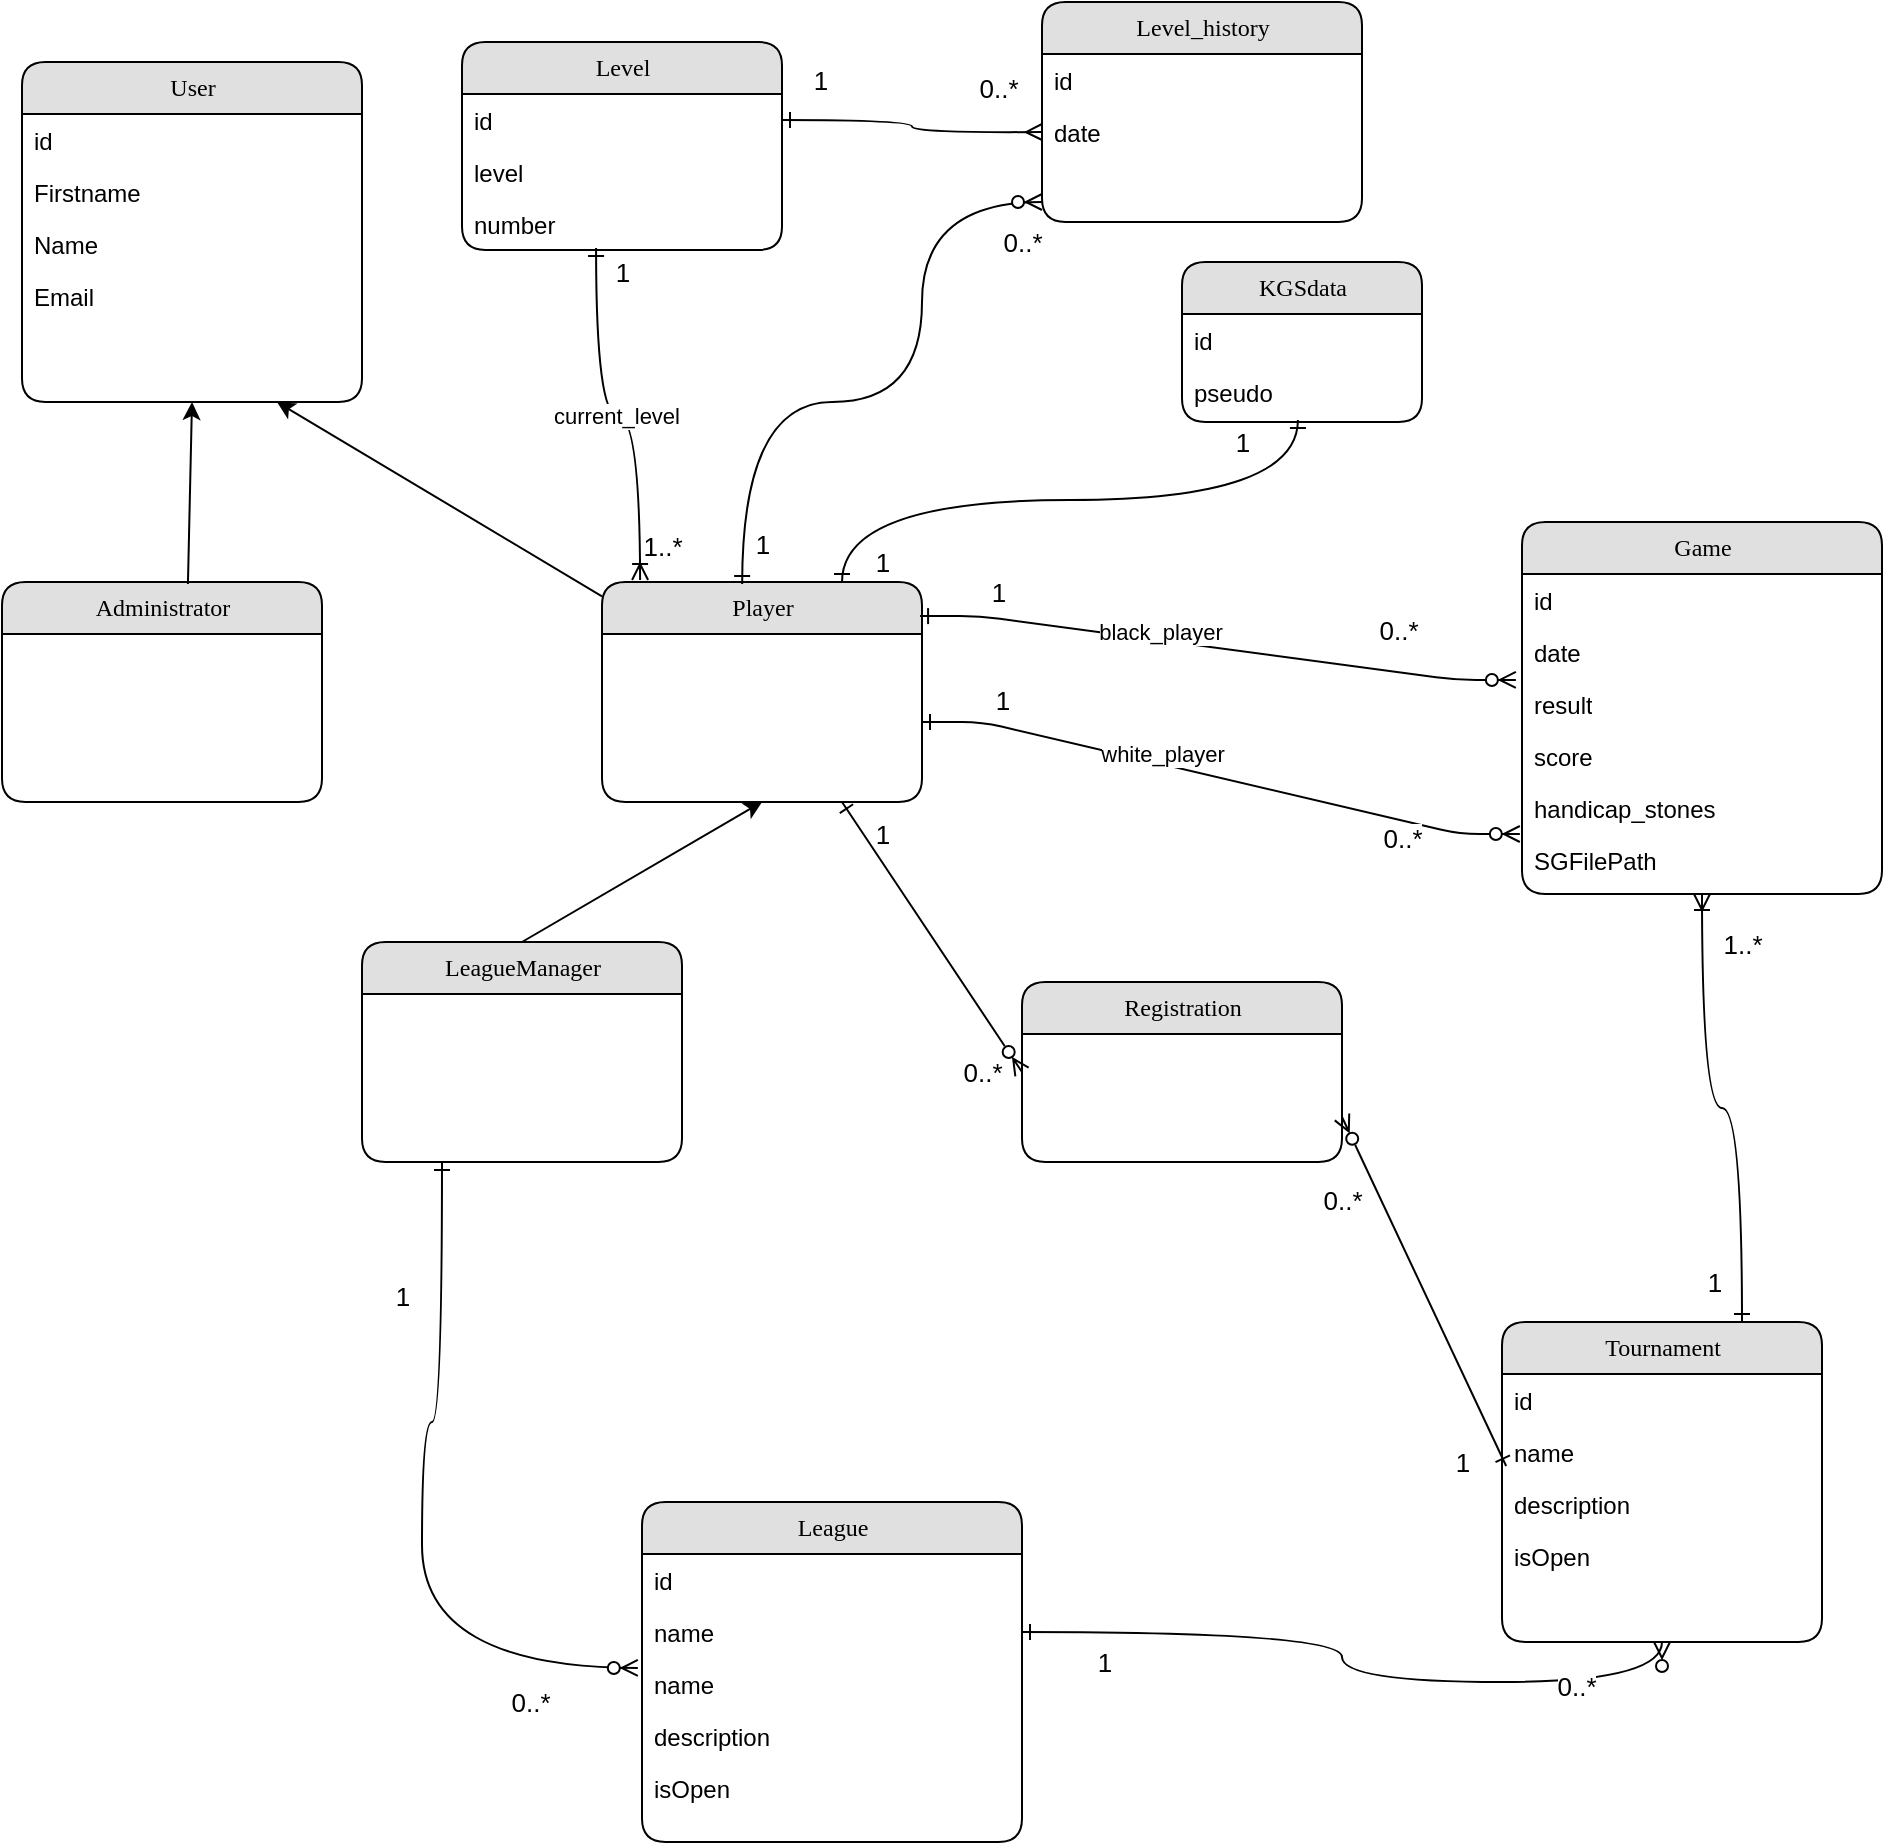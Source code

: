 <mxfile version="16.4.11" type="device"><diagram name="Page-1" id="5d7acffa-a066-3a61-03fe-96351882024d"><mxGraphModel dx="2522" dy="754" grid="1" gridSize="10" guides="1" tooltips="1" connect="1" arrows="1" fold="1" page="1" pageScale="1" pageWidth="1100" pageHeight="850" background="#ffffff" math="0" shadow="0"><root><mxCell id="0"/><mxCell id="1" parent="0"/><mxCell id="fa6LosakU7LjoI8dEzIT-1" value="User" style="swimlane;html=1;fontStyle=0;childLayout=stackLayout;horizontal=1;startSize=26;fillColor=#e0e0e0;horizontalStack=0;resizeParent=1;resizeLast=0;collapsible=1;marginBottom=0;swimlaneFillColor=#ffffff;align=center;rounded=1;shadow=0;comic=0;labelBackgroundColor=none;strokeWidth=1;fontFamily=Verdana;fontSize=12" vertex="1" parent="1"><mxGeometry x="-70" y="220" width="170" height="170" as="geometry"/></mxCell><mxCell id="fa6LosakU7LjoI8dEzIT-2" value="id" style="text;html=1;strokeColor=none;fillColor=none;spacingLeft=4;spacingRight=4;whiteSpace=wrap;overflow=hidden;rotatable=0;points=[[0,0.5],[1,0.5]];portConstraint=eastwest;" vertex="1" parent="fa6LosakU7LjoI8dEzIT-1"><mxGeometry y="26" width="170" height="26" as="geometry"/></mxCell><mxCell id="fa6LosakU7LjoI8dEzIT-3" value="Firstname" style="text;html=1;strokeColor=none;fillColor=none;spacingLeft=4;spacingRight=4;whiteSpace=wrap;overflow=hidden;rotatable=0;points=[[0,0.5],[1,0.5]];portConstraint=eastwest;" vertex="1" parent="fa6LosakU7LjoI8dEzIT-1"><mxGeometry y="52" width="170" height="26" as="geometry"/></mxCell><mxCell id="fa6LosakU7LjoI8dEzIT-4" value="Name" style="text;html=1;strokeColor=none;fillColor=none;spacingLeft=4;spacingRight=4;whiteSpace=wrap;overflow=hidden;rotatable=0;points=[[0,0.5],[1,0.5]];portConstraint=eastwest;" vertex="1" parent="fa6LosakU7LjoI8dEzIT-1"><mxGeometry y="78" width="170" height="26" as="geometry"/></mxCell><mxCell id="fa6LosakU7LjoI8dEzIT-57" value="Email" style="text;html=1;strokeColor=none;fillColor=none;spacingLeft=4;spacingRight=4;whiteSpace=wrap;overflow=hidden;rotatable=0;points=[[0,0.5],[1,0.5]];portConstraint=eastwest;" vertex="1" parent="fa6LosakU7LjoI8dEzIT-1"><mxGeometry y="104" width="170" height="26" as="geometry"/></mxCell><mxCell id="fa6LosakU7LjoI8dEzIT-5" value="KGSdata" style="swimlane;html=1;fontStyle=0;childLayout=stackLayout;horizontal=1;startSize=26;fillColor=#e0e0e0;horizontalStack=0;resizeParent=1;resizeLast=0;collapsible=1;marginBottom=0;swimlaneFillColor=#ffffff;align=center;rounded=1;shadow=0;comic=0;labelBackgroundColor=none;strokeWidth=1;fontFamily=Verdana;fontSize=12" vertex="1" parent="1"><mxGeometry x="510" y="320" width="120" height="80" as="geometry"/></mxCell><mxCell id="fa6LosakU7LjoI8dEzIT-6" value="id" style="text;html=1;strokeColor=none;fillColor=none;spacingLeft=4;spacingRight=4;whiteSpace=wrap;overflow=hidden;rotatable=0;points=[[0,0.5],[1,0.5]];portConstraint=eastwest;" vertex="1" parent="fa6LosakU7LjoI8dEzIT-5"><mxGeometry y="26" width="120" height="26" as="geometry"/></mxCell><mxCell id="fa6LosakU7LjoI8dEzIT-7" value="pseudo" style="text;html=1;strokeColor=none;fillColor=none;spacingLeft=4;spacingRight=4;whiteSpace=wrap;overflow=hidden;rotatable=0;points=[[0,0.5],[1,0.5]];portConstraint=eastwest;" vertex="1" parent="fa6LosakU7LjoI8dEzIT-5"><mxGeometry y="52" width="120" height="26" as="geometry"/></mxCell><mxCell id="fa6LosakU7LjoI8dEzIT-24" value="Level_history" style="swimlane;html=1;fontStyle=0;childLayout=stackLayout;horizontal=1;startSize=26;fillColor=#e0e0e0;horizontalStack=0;resizeParent=1;resizeLast=0;collapsible=1;marginBottom=0;swimlaneFillColor=#ffffff;align=center;rounded=1;shadow=0;comic=0;labelBackgroundColor=none;strokeWidth=1;fontFamily=Verdana;fontSize=12" vertex="1" parent="1"><mxGeometry x="440" y="190" width="160" height="110" as="geometry"/></mxCell><mxCell id="fa6LosakU7LjoI8dEzIT-25" value="id" style="text;html=1;strokeColor=none;fillColor=none;spacingLeft=4;spacingRight=4;whiteSpace=wrap;overflow=hidden;rotatable=0;points=[[0,0.5],[1,0.5]];portConstraint=eastwest;" vertex="1" parent="fa6LosakU7LjoI8dEzIT-24"><mxGeometry y="26" width="160" height="26" as="geometry"/></mxCell><mxCell id="fa6LosakU7LjoI8dEzIT-27" value="date" style="text;html=1;strokeColor=none;fillColor=none;spacingLeft=4;spacingRight=4;whiteSpace=wrap;overflow=hidden;rotatable=0;points=[[0,0.5],[1,0.5]];portConstraint=eastwest;" vertex="1" parent="fa6LosakU7LjoI8dEzIT-24"><mxGeometry y="52" width="160" height="26" as="geometry"/></mxCell><mxCell id="fa6LosakU7LjoI8dEzIT-28" value="LeagueManager" style="swimlane;html=1;fontStyle=0;childLayout=stackLayout;horizontal=1;startSize=26;fillColor=#e0e0e0;horizontalStack=0;resizeParent=1;resizeLast=0;collapsible=1;marginBottom=0;swimlaneFillColor=#ffffff;align=center;rounded=1;shadow=0;comic=0;labelBackgroundColor=none;strokeWidth=1;fontFamily=Verdana;fontSize=12" vertex="1" parent="1"><mxGeometry x="100" y="660" width="160" height="110" as="geometry"/></mxCell><mxCell id="fa6LosakU7LjoI8dEzIT-32" value="Player" style="swimlane;html=1;fontStyle=0;childLayout=stackLayout;horizontal=1;startSize=26;fillColor=#e0e0e0;horizontalStack=0;resizeParent=1;resizeLast=0;collapsible=1;marginBottom=0;swimlaneFillColor=#ffffff;align=center;rounded=1;shadow=0;comic=0;labelBackgroundColor=none;strokeWidth=1;fontFamily=Verdana;fontSize=12" vertex="1" parent="1"><mxGeometry x="220" y="480" width="160" height="110" as="geometry"/></mxCell><mxCell id="fa6LosakU7LjoI8dEzIT-36" value="Administrator" style="swimlane;html=1;fontStyle=0;childLayout=stackLayout;horizontal=1;startSize=26;fillColor=#e0e0e0;horizontalStack=0;resizeParent=1;resizeLast=0;collapsible=1;marginBottom=0;swimlaneFillColor=#ffffff;align=center;rounded=1;shadow=0;comic=0;labelBackgroundColor=none;strokeWidth=1;fontFamily=Verdana;fontSize=12" vertex="1" parent="1"><mxGeometry x="-80" y="480" width="160" height="110" as="geometry"/></mxCell><mxCell id="fa6LosakU7LjoI8dEzIT-40" value="" style="endArrow=classic;html=1;rounded=0;targetPerimeterSpacing=0;curved=1;exitX=0.581;exitY=0.009;exitDx=0;exitDy=0;exitPerimeter=0;entryX=0.5;entryY=1;entryDx=0;entryDy=0;" edge="1" parent="1" source="fa6LosakU7LjoI8dEzIT-36" target="fa6LosakU7LjoI8dEzIT-1"><mxGeometry width="50" height="50" relative="1" as="geometry"><mxPoint x="520" y="520" as="sourcePoint"/><mxPoint x="60" y="400" as="targetPoint"/></mxGeometry></mxCell><mxCell id="fa6LosakU7LjoI8dEzIT-41" value="" style="endArrow=classic;html=1;rounded=0;targetPerimeterSpacing=0;curved=1;entryX=0.75;entryY=1;entryDx=0;entryDy=0;" edge="1" parent="1" source="fa6LosakU7LjoI8dEzIT-32" target="fa6LosakU7LjoI8dEzIT-1"><mxGeometry width="50" height="50" relative="1" as="geometry"><mxPoint x="520" y="520" as="sourcePoint"/><mxPoint x="220" y="440" as="targetPoint"/></mxGeometry></mxCell><mxCell id="fa6LosakU7LjoI8dEzIT-42" value="" style="endArrow=classic;html=1;rounded=0;targetPerimeterSpacing=0;curved=1;exitX=0.5;exitY=0;exitDx=0;exitDy=0;" edge="1" parent="1" source="fa6LosakU7LjoI8dEzIT-28"><mxGeometry width="50" height="50" relative="1" as="geometry"><mxPoint x="520" y="520" as="sourcePoint"/><mxPoint x="300" y="590" as="targetPoint"/></mxGeometry></mxCell><mxCell id="fa6LosakU7LjoI8dEzIT-43" value="Game" style="swimlane;html=1;fontStyle=0;childLayout=stackLayout;horizontal=1;startSize=26;fillColor=#e0e0e0;horizontalStack=0;resizeParent=1;resizeLast=0;collapsible=1;marginBottom=0;swimlaneFillColor=#ffffff;align=center;rounded=1;shadow=0;comic=0;labelBackgroundColor=none;strokeWidth=1;fontFamily=Verdana;fontSize=12" vertex="1" parent="1"><mxGeometry x="680" y="450" width="180" height="186" as="geometry"/></mxCell><mxCell id="fa6LosakU7LjoI8dEzIT-44" value="id" style="text;html=1;strokeColor=none;fillColor=none;spacingLeft=4;spacingRight=4;whiteSpace=wrap;overflow=hidden;rotatable=0;points=[[0,0.5],[1,0.5]];portConstraint=eastwest;" vertex="1" parent="fa6LosakU7LjoI8dEzIT-43"><mxGeometry y="26" width="180" height="26" as="geometry"/></mxCell><mxCell id="fa6LosakU7LjoI8dEzIT-45" value="date" style="text;html=1;strokeColor=none;fillColor=none;spacingLeft=4;spacingRight=4;whiteSpace=wrap;overflow=hidden;rotatable=0;points=[[0,0.5],[1,0.5]];portConstraint=eastwest;" vertex="1" parent="fa6LosakU7LjoI8dEzIT-43"><mxGeometry y="52" width="180" height="26" as="geometry"/></mxCell><mxCell id="fa6LosakU7LjoI8dEzIT-46" value="result" style="text;html=1;strokeColor=none;fillColor=none;spacingLeft=4;spacingRight=4;whiteSpace=wrap;overflow=hidden;rotatable=0;points=[[0,0.5],[1,0.5]];portConstraint=eastwest;" vertex="1" parent="fa6LosakU7LjoI8dEzIT-43"><mxGeometry y="78" width="180" height="26" as="geometry"/></mxCell><mxCell id="fa6LosakU7LjoI8dEzIT-65" value="score" style="text;html=1;strokeColor=none;fillColor=none;spacingLeft=4;spacingRight=4;whiteSpace=wrap;overflow=hidden;rotatable=0;points=[[0,0.5],[1,0.5]];portConstraint=eastwest;" vertex="1" parent="fa6LosakU7LjoI8dEzIT-43"><mxGeometry y="104" width="180" height="26" as="geometry"/></mxCell><mxCell id="fa6LosakU7LjoI8dEzIT-101" value="handicap_stones" style="text;html=1;strokeColor=none;fillColor=none;spacingLeft=4;spacingRight=4;whiteSpace=wrap;overflow=hidden;rotatable=0;points=[[0,0.5],[1,0.5]];portConstraint=eastwest;" vertex="1" parent="fa6LosakU7LjoI8dEzIT-43"><mxGeometry y="130" width="180" height="26" as="geometry"/></mxCell><mxCell id="fa6LosakU7LjoI8dEzIT-77" value="SGFilePath" style="text;html=1;strokeColor=none;fillColor=none;spacingLeft=4;spacingRight=4;whiteSpace=wrap;overflow=hidden;rotatable=0;points=[[0,0.5],[1,0.5]];portConstraint=eastwest;" vertex="1" parent="fa6LosakU7LjoI8dEzIT-43"><mxGeometry y="156" width="180" height="26" as="geometry"/></mxCell><mxCell id="fa6LosakU7LjoI8dEzIT-47" value="Tournament" style="swimlane;html=1;fontStyle=0;childLayout=stackLayout;horizontal=1;startSize=26;fillColor=#e0e0e0;horizontalStack=0;resizeParent=1;resizeLast=0;collapsible=1;marginBottom=0;swimlaneFillColor=#ffffff;align=center;rounded=1;shadow=0;comic=0;labelBackgroundColor=none;strokeWidth=1;fontFamily=Verdana;fontSize=12" vertex="1" parent="1"><mxGeometry x="670" y="850" width="160" height="160" as="geometry"/></mxCell><mxCell id="fa6LosakU7LjoI8dEzIT-48" value="id" style="text;html=1;strokeColor=none;fillColor=none;spacingLeft=4;spacingRight=4;whiteSpace=wrap;overflow=hidden;rotatable=0;points=[[0,0.5],[1,0.5]];portConstraint=eastwest;" vertex="1" parent="fa6LosakU7LjoI8dEzIT-47"><mxGeometry y="26" width="160" height="26" as="geometry"/></mxCell><mxCell id="fa6LosakU7LjoI8dEzIT-49" value="name" style="text;html=1;strokeColor=none;fillColor=none;spacingLeft=4;spacingRight=4;whiteSpace=wrap;overflow=hidden;rotatable=0;points=[[0,0.5],[1,0.5]];portConstraint=eastwest;" vertex="1" parent="fa6LosakU7LjoI8dEzIT-47"><mxGeometry y="52" width="160" height="26" as="geometry"/></mxCell><mxCell id="fa6LosakU7LjoI8dEzIT-50" value="description" style="text;html=1;strokeColor=none;fillColor=none;spacingLeft=4;spacingRight=4;whiteSpace=wrap;overflow=hidden;rotatable=0;points=[[0,0.5],[1,0.5]];portConstraint=eastwest;" vertex="1" parent="fa6LosakU7LjoI8dEzIT-47"><mxGeometry y="78" width="160" height="26" as="geometry"/></mxCell><mxCell id="fa6LosakU7LjoI8dEzIT-112" value="isOpen" style="text;html=1;strokeColor=none;fillColor=none;spacingLeft=4;spacingRight=4;whiteSpace=wrap;overflow=hidden;rotatable=0;points=[[0,0.5],[1,0.5]];portConstraint=eastwest;" vertex="1" parent="fa6LosakU7LjoI8dEzIT-47"><mxGeometry y="104" width="160" height="26" as="geometry"/></mxCell><mxCell id="fa6LosakU7LjoI8dEzIT-51" value="" style="edgeStyle=entityRelationEdgeStyle;fontSize=12;html=1;endArrow=ERzeroToMany;endFill=1;exitX=0.994;exitY=0.155;exitDx=0;exitDy=0;entryX=-0.017;entryY=1.038;entryDx=0;entryDy=0;startArrow=ERone;startFill=0;exitPerimeter=0;entryPerimeter=0;" edge="1" parent="1" source="fa6LosakU7LjoI8dEzIT-32" target="fa6LosakU7LjoI8dEzIT-45"><mxGeometry width="100" height="100" relative="1" as="geometry"><mxPoint x="380" y="519" as="sourcePoint"/><mxPoint x="1289.96" y="710.0" as="targetPoint"/></mxGeometry></mxCell><mxCell id="fa6LosakU7LjoI8dEzIT-52" value="1" style="edgeLabel;html=1;align=center;verticalAlign=middle;resizable=0;points=[];fontSize=13;" vertex="1" connectable="0" parent="fa6LosakU7LjoI8dEzIT-51"><mxGeometry x="-0.748" relative="1" as="geometry"><mxPoint x="1" y="-13" as="offset"/></mxGeometry></mxCell><mxCell id="fa6LosakU7LjoI8dEzIT-53" value="0..*" style="edgeLabel;html=1;align=center;verticalAlign=middle;resizable=0;points=[];fontSize=13;" vertex="1" connectable="0" parent="fa6LosakU7LjoI8dEzIT-51"><mxGeometry x="0.527" y="-1" relative="1" as="geometry"><mxPoint x="12" y="-21" as="offset"/></mxGeometry></mxCell><mxCell id="fa6LosakU7LjoI8dEzIT-60" value="black_player" style="edgeLabel;html=1;align=center;verticalAlign=middle;resizable=0;points=[];" vertex="1" connectable="0" parent="fa6LosakU7LjoI8dEzIT-51"><mxGeometry x="-0.275" y="-1" relative="1" as="geometry"><mxPoint x="12" y="-4" as="offset"/></mxGeometry></mxCell><mxCell id="fa6LosakU7LjoI8dEzIT-54" value="" style="edgeStyle=orthogonalEdgeStyle;fontSize=12;html=1;endArrow=ERzeroToMany;endFill=1;startArrow=ERone;startFill=0;curved=1;exitX=0.438;exitY=0.009;exitDx=0;exitDy=0;exitPerimeter=0;" edge="1" parent="1" source="fa6LosakU7LjoI8dEzIT-32"><mxGeometry width="100" height="100" relative="1" as="geometry"><mxPoint x="1110" y="745.47" as="sourcePoint"/><mxPoint x="440" y="290" as="targetPoint"/><Array as="points"><mxPoint x="290" y="390"/><mxPoint x="380" y="390"/><mxPoint x="380" y="290"/></Array></mxGeometry></mxCell><mxCell id="fa6LosakU7LjoI8dEzIT-55" value="0..*" style="edgeLabel;html=1;align=center;verticalAlign=middle;resizable=0;points=[];fontSize=13;" vertex="1" connectable="0" parent="fa6LosakU7LjoI8dEzIT-54"><mxGeometry x="0.693" relative="1" as="geometry"><mxPoint x="42" y="20" as="offset"/></mxGeometry></mxCell><mxCell id="fa6LosakU7LjoI8dEzIT-56" value="1" style="edgeLabel;html=1;align=center;verticalAlign=middle;resizable=0;points=[];fontSize=13;" vertex="1" connectable="0" parent="fa6LosakU7LjoI8dEzIT-54"><mxGeometry x="-0.679" relative="1" as="geometry"><mxPoint x="10" y="34" as="offset"/></mxGeometry></mxCell><mxCell id="fa6LosakU7LjoI8dEzIT-61" value="" style="edgeStyle=entityRelationEdgeStyle;fontSize=12;html=1;endArrow=ERzeroToMany;endFill=1;entryX=-0.006;entryY=0;entryDx=0;entryDy=0;startArrow=ERone;startFill=0;entryPerimeter=0;" edge="1" parent="1" target="fa6LosakU7LjoI8dEzIT-77"><mxGeometry width="100" height="100" relative="1" as="geometry"><mxPoint x="380" y="550" as="sourcePoint"/><mxPoint x="520" y="581" as="targetPoint"/></mxGeometry></mxCell><mxCell id="fa6LosakU7LjoI8dEzIT-62" value="1" style="edgeLabel;html=1;align=center;verticalAlign=middle;resizable=0;points=[];fontSize=13;" vertex="1" connectable="0" parent="fa6LosakU7LjoI8dEzIT-61"><mxGeometry x="-0.748" relative="1" as="geometry"><mxPoint x="1" y="-13" as="offset"/></mxGeometry></mxCell><mxCell id="fa6LosakU7LjoI8dEzIT-63" value="0..*" style="edgeLabel;html=1;align=center;verticalAlign=middle;resizable=0;points=[];fontSize=13;" vertex="1" connectable="0" parent="fa6LosakU7LjoI8dEzIT-61"><mxGeometry x="0.527" y="-1" relative="1" as="geometry"><mxPoint x="12" y="10" as="offset"/></mxGeometry></mxCell><mxCell id="fa6LosakU7LjoI8dEzIT-64" value="white_player" style="edgeLabel;html=1;align=center;verticalAlign=middle;resizable=0;points=[];" vertex="1" connectable="0" parent="fa6LosakU7LjoI8dEzIT-61"><mxGeometry x="-0.275" y="-1" relative="1" as="geometry"><mxPoint x="12" y="-4" as="offset"/></mxGeometry></mxCell><mxCell id="fa6LosakU7LjoI8dEzIT-66" value="" style="edgeStyle=orthogonalEdgeStyle;fontSize=12;html=1;endArrow=ERoneToMany;endFill=0;exitX=0.75;exitY=0;exitDx=0;exitDy=0;entryX=0.5;entryY=1;entryDx=0;entryDy=0;startArrow=ERone;startFill=0;curved=1;" edge="1" parent="1" source="fa6LosakU7LjoI8dEzIT-47" target="fa6LosakU7LjoI8dEzIT-43"><mxGeometry width="100" height="100" relative="1" as="geometry"><mxPoint x="1110" y="745.47" as="sourcePoint"/><mxPoint x="1289.96" y="710.0" as="targetPoint"/></mxGeometry></mxCell><mxCell id="fa6LosakU7LjoI8dEzIT-67" value="1" style="edgeLabel;html=1;align=center;verticalAlign=middle;resizable=0;points=[];fontSize=13;" vertex="1" connectable="0" parent="fa6LosakU7LjoI8dEzIT-66"><mxGeometry x="-0.366" relative="1" as="geometry"><mxPoint x="-14" y="54" as="offset"/></mxGeometry></mxCell><mxCell id="fa6LosakU7LjoI8dEzIT-68" value="1..*" style="edgeLabel;html=1;align=center;verticalAlign=middle;resizable=0;points=[];fontSize=13;" vertex="1" connectable="0" parent="fa6LosakU7LjoI8dEzIT-66"><mxGeometry x="0.408" y="-3" relative="1" as="geometry"><mxPoint x="17" y="-45" as="offset"/></mxGeometry></mxCell><mxCell id="fa6LosakU7LjoI8dEzIT-73" value="League" style="swimlane;html=1;fontStyle=0;childLayout=stackLayout;horizontal=1;startSize=26;fillColor=#e0e0e0;horizontalStack=0;resizeParent=1;resizeLast=0;collapsible=1;marginBottom=0;swimlaneFillColor=#ffffff;align=center;rounded=1;shadow=0;comic=0;labelBackgroundColor=none;strokeWidth=1;fontFamily=Verdana;fontSize=12" vertex="1" parent="1"><mxGeometry x="240" y="940" width="190" height="170" as="geometry"/></mxCell><mxCell id="fa6LosakU7LjoI8dEzIT-74" value="id" style="text;html=1;strokeColor=none;fillColor=none;spacingLeft=4;spacingRight=4;whiteSpace=wrap;overflow=hidden;rotatable=0;points=[[0,0.5],[1,0.5]];portConstraint=eastwest;" vertex="1" parent="fa6LosakU7LjoI8dEzIT-73"><mxGeometry y="26" width="190" height="26" as="geometry"/></mxCell><mxCell id="fa6LosakU7LjoI8dEzIT-75" value="name" style="text;html=1;strokeColor=none;fillColor=none;spacingLeft=4;spacingRight=4;whiteSpace=wrap;overflow=hidden;rotatable=0;points=[[0,0.5],[1,0.5]];portConstraint=eastwest;" vertex="1" parent="fa6LosakU7LjoI8dEzIT-73"><mxGeometry y="52" width="190" height="26" as="geometry"/></mxCell><mxCell id="fa6LosakU7LjoI8dEzIT-80" value="name" style="text;html=1;strokeColor=none;fillColor=none;spacingLeft=4;spacingRight=4;whiteSpace=wrap;overflow=hidden;rotatable=0;points=[[0,0.5],[1,0.5]];portConstraint=eastwest;" vertex="1" parent="fa6LosakU7LjoI8dEzIT-73"><mxGeometry y="78" width="190" height="26" as="geometry"/></mxCell><mxCell id="fa6LosakU7LjoI8dEzIT-76" value="description" style="text;html=1;strokeColor=none;fillColor=none;spacingLeft=4;spacingRight=4;whiteSpace=wrap;overflow=hidden;rotatable=0;points=[[0,0.5],[1,0.5]];portConstraint=eastwest;" vertex="1" parent="fa6LosakU7LjoI8dEzIT-73"><mxGeometry y="104" width="190" height="26" as="geometry"/></mxCell><mxCell id="fa6LosakU7LjoI8dEzIT-111" value="isOpen" style="text;html=1;strokeColor=none;fillColor=none;spacingLeft=4;spacingRight=4;whiteSpace=wrap;overflow=hidden;rotatable=0;points=[[0,0.5],[1,0.5]];portConstraint=eastwest;" vertex="1" parent="fa6LosakU7LjoI8dEzIT-73"><mxGeometry y="130" width="190" height="26" as="geometry"/></mxCell><mxCell id="fa6LosakU7LjoI8dEzIT-78" value="" style="edgeStyle=orthogonalEdgeStyle;fontSize=13;html=1;endArrow=ERzeroToMany;endFill=1;startArrow=ERone;startFill=0;curved=1;exitX=1;exitY=0.5;exitDx=0;exitDy=0;entryX=0.5;entryY=1;entryDx=0;entryDy=0;" edge="1" parent="1" source="fa6LosakU7LjoI8dEzIT-75" target="fa6LosakU7LjoI8dEzIT-47"><mxGeometry width="100" height="100" relative="1" as="geometry"><mxPoint x="1110" y="745.47" as="sourcePoint"/><mxPoint x="620" y="930" as="targetPoint"/><Array as="points"><mxPoint x="590" y="1005"/><mxPoint x="590" y="1030"/><mxPoint x="750" y="1030"/></Array></mxGeometry></mxCell><mxCell id="fa6LosakU7LjoI8dEzIT-79" value="0..*" style="edgeLabel;html=1;align=center;verticalAlign=middle;resizable=0;points=[];fontSize=13;" vertex="1" connectable="0" parent="fa6LosakU7LjoI8dEzIT-78"><mxGeometry x="0.549" y="-2" relative="1" as="geometry"><mxPoint x="19" as="offset"/></mxGeometry></mxCell><mxCell id="fa6LosakU7LjoI8dEzIT-81" value="1" style="edgeLabel;html=1;align=center;verticalAlign=middle;resizable=0;points=[];fontSize=13;" vertex="1" connectable="0" parent="fa6LosakU7LjoI8dEzIT-78"><mxGeometry x="-0.774" y="1" relative="1" as="geometry"><mxPoint y="16" as="offset"/></mxGeometry></mxCell><mxCell id="fa6LosakU7LjoI8dEzIT-16" value="" style="edgeStyle=orthogonalEdgeStyle;fontSize=12;html=1;endArrow=ERzeroToMany;endFill=1;startArrow=ERone;startFill=0;curved=1;exitX=0.25;exitY=1;exitDx=0;exitDy=0;entryX=-0.011;entryY=0.192;entryDx=0;entryDy=0;entryPerimeter=0;" edge="1" parent="1" source="fa6LosakU7LjoI8dEzIT-28" target="fa6LosakU7LjoI8dEzIT-80"><mxGeometry width="100" height="100" relative="1" as="geometry"><mxPoint x="170" y="770" as="sourcePoint"/><mxPoint x="100" y="960" as="targetPoint"/><Array as="points"><mxPoint x="140" y="900"/><mxPoint x="130" y="900"/><mxPoint x="130" y="1023"/></Array></mxGeometry></mxCell><mxCell id="fa6LosakU7LjoI8dEzIT-82" value="1" style="edgeLabel;html=1;align=center;verticalAlign=middle;resizable=0;points=[];fontSize=13;" vertex="1" connectable="0" parent="fa6LosakU7LjoI8dEzIT-16"><mxGeometry x="-0.638" relative="1" as="geometry"><mxPoint x="-20" as="offset"/></mxGeometry></mxCell><mxCell id="fa6LosakU7LjoI8dEzIT-83" value="0..*" style="edgeLabel;html=1;align=center;verticalAlign=middle;resizable=0;points=[];fontSize=13;" vertex="1" connectable="0" parent="fa6LosakU7LjoI8dEzIT-16"><mxGeometry x="0.638" relative="1" as="geometry"><mxPoint x="13" y="17" as="offset"/></mxGeometry></mxCell><mxCell id="fa6LosakU7LjoI8dEzIT-86" value="" style="edgeStyle=orthogonalEdgeStyle;fontSize=12;html=1;endArrow=ERone;endFill=0;exitX=0.75;exitY=0;exitDx=0;exitDy=0;entryX=0.483;entryY=1.038;entryDx=0;entryDy=0;startArrow=ERone;startFill=0;entryPerimeter=0;curved=1;" edge="1" parent="1" source="fa6LosakU7LjoI8dEzIT-32" target="fa6LosakU7LjoI8dEzIT-7"><mxGeometry width="100" height="100" relative="1" as="geometry"><mxPoint x="510" y="700" as="sourcePoint"/><mxPoint x="610" y="646" as="targetPoint"/></mxGeometry></mxCell><mxCell id="fa6LosakU7LjoI8dEzIT-87" value="1" style="edgeLabel;html=1;align=center;verticalAlign=middle;resizable=0;points=[];fontSize=13;" vertex="1" connectable="0" parent="fa6LosakU7LjoI8dEzIT-86"><mxGeometry x="-0.366" relative="1" as="geometry"><mxPoint x="-37" y="31" as="offset"/></mxGeometry></mxCell><mxCell id="fa6LosakU7LjoI8dEzIT-88" value="1" style="edgeLabel;html=1;align=center;verticalAlign=middle;resizable=0;points=[];fontSize=13;" vertex="1" connectable="0" parent="fa6LosakU7LjoI8dEzIT-86"><mxGeometry x="0.408" y="-3" relative="1" as="geometry"><mxPoint x="23" y="-32" as="offset"/></mxGeometry></mxCell><mxCell id="fa6LosakU7LjoI8dEzIT-89" value="Level" style="swimlane;html=1;fontStyle=0;childLayout=stackLayout;horizontal=1;startSize=26;fillColor=#e0e0e0;horizontalStack=0;resizeParent=1;resizeLast=0;collapsible=1;marginBottom=0;swimlaneFillColor=#ffffff;align=center;rounded=1;shadow=0;comic=0;labelBackgroundColor=none;strokeWidth=1;fontFamily=Verdana;fontSize=12" vertex="1" parent="1"><mxGeometry x="150" y="210" width="160" height="104" as="geometry"/></mxCell><mxCell id="fa6LosakU7LjoI8dEzIT-90" value="id" style="text;html=1;strokeColor=none;fillColor=none;spacingLeft=4;spacingRight=4;whiteSpace=wrap;overflow=hidden;rotatable=0;points=[[0,0.5],[1,0.5]];portConstraint=eastwest;" vertex="1" parent="fa6LosakU7LjoI8dEzIT-89"><mxGeometry y="26" width="160" height="26" as="geometry"/></mxCell><mxCell id="fa6LosakU7LjoI8dEzIT-91" value="level" style="text;html=1;strokeColor=none;fillColor=none;spacingLeft=4;spacingRight=4;whiteSpace=wrap;overflow=hidden;rotatable=0;points=[[0,0.5],[1,0.5]];portConstraint=eastwest;" vertex="1" parent="fa6LosakU7LjoI8dEzIT-89"><mxGeometry y="52" width="160" height="26" as="geometry"/></mxCell><mxCell id="fa6LosakU7LjoI8dEzIT-94" value="number" style="text;html=1;strokeColor=none;fillColor=none;spacingLeft=4;spacingRight=4;whiteSpace=wrap;overflow=hidden;rotatable=0;points=[[0,0.5],[1,0.5]];portConstraint=eastwest;" vertex="1" parent="fa6LosakU7LjoI8dEzIT-89"><mxGeometry y="78" width="160" height="26" as="geometry"/></mxCell><mxCell id="fa6LosakU7LjoI8dEzIT-93" value="current_level" style="endArrow=ERone;html=1;rounded=0;targetPerimeterSpacing=0;curved=1;exitX=0.119;exitY=-0.009;exitDx=0;exitDy=0;exitPerimeter=0;entryX=0.419;entryY=0.962;entryDx=0;entryDy=0;entryPerimeter=0;edgeStyle=orthogonalEdgeStyle;startArrow=ERoneToMany;startFill=0;endFill=0;" edge="1" parent="1" source="fa6LosakU7LjoI8dEzIT-32" target="fa6LosakU7LjoI8dEzIT-94"><mxGeometry width="50" height="50" relative="1" as="geometry"><mxPoint x="550" y="520" as="sourcePoint"/><mxPoint x="210" y="320" as="targetPoint"/></mxGeometry></mxCell><mxCell id="fa6LosakU7LjoI8dEzIT-95" value="1" style="edgeLabel;html=1;align=center;verticalAlign=middle;resizable=0;points=[];fontSize=13;" vertex="1" connectable="0" parent="fa6LosakU7LjoI8dEzIT-93"><mxGeometry x="0.873" y="-2" relative="1" as="geometry"><mxPoint x="11" as="offset"/></mxGeometry></mxCell><mxCell id="fa6LosakU7LjoI8dEzIT-96" value="1..*" style="edgeLabel;html=1;align=center;verticalAlign=middle;resizable=0;points=[];fontSize=13;" vertex="1" connectable="0" parent="fa6LosakU7LjoI8dEzIT-93"><mxGeometry x="-0.819" relative="1" as="geometry"><mxPoint x="11" as="offset"/></mxGeometry></mxCell><mxCell id="fa6LosakU7LjoI8dEzIT-97" value="" style="endArrow=ERmany;html=1;rounded=0;targetPerimeterSpacing=0;curved=1;exitX=1;exitY=0.5;exitDx=0;exitDy=0;edgeStyle=orthogonalEdgeStyle;startArrow=ERone;startFill=0;endFill=0;entryX=0;entryY=0.5;entryDx=0;entryDy=0;" edge="1" parent="1" source="fa6LosakU7LjoI8dEzIT-90"><mxGeometry width="50" height="50" relative="1" as="geometry"><mxPoint x="550" y="520" as="sourcePoint"/><mxPoint x="440" y="255" as="targetPoint"/></mxGeometry></mxCell><mxCell id="fa6LosakU7LjoI8dEzIT-99" value="1" style="edgeLabel;html=1;align=center;verticalAlign=middle;resizable=0;points=[];fontSize=13;" vertex="1" connectable="0" parent="fa6LosakU7LjoI8dEzIT-97"><mxGeometry x="-0.722" relative="1" as="geometry"><mxPoint y="-20" as="offset"/></mxGeometry></mxCell><mxCell id="fa6LosakU7LjoI8dEzIT-100" value="0..*" style="edgeLabel;html=1;align=center;verticalAlign=middle;resizable=0;points=[];fontSize=13;" vertex="1" connectable="0" parent="fa6LosakU7LjoI8dEzIT-97"><mxGeometry x="0.681" relative="1" as="geometry"><mxPoint y="-22" as="offset"/></mxGeometry></mxCell><mxCell id="fa6LosakU7LjoI8dEzIT-102" value="Registration" style="swimlane;html=1;fontStyle=0;childLayout=stackLayout;horizontal=1;startSize=26;fillColor=#e0e0e0;horizontalStack=0;resizeParent=1;resizeLast=0;collapsible=1;marginBottom=0;swimlaneFillColor=#ffffff;align=center;rounded=1;shadow=0;comic=0;labelBackgroundColor=none;strokeWidth=1;fontFamily=Verdana;fontSize=12" vertex="1" parent="1"><mxGeometry x="430" y="680" width="160" height="90" as="geometry"/></mxCell><mxCell id="fa6LosakU7LjoI8dEzIT-106" value="0..*" style="endArrow=ERzeroToMany;html=1;rounded=0;targetPerimeterSpacing=0;curved=1;exitX=0.75;exitY=1;exitDx=0;exitDy=0;entryX=0;entryY=0.5;entryDx=0;entryDy=0;endFill=0;startArrow=ERone;startFill=0;strokeWidth=1;fontSize=13;" edge="1" parent="1" source="fa6LosakU7LjoI8dEzIT-32" target="fa6LosakU7LjoI8dEzIT-102"><mxGeometry x="0.863" y="-17" width="50" height="50" relative="1" as="geometry"><mxPoint x="550" y="820" as="sourcePoint"/><mxPoint x="600" y="770" as="targetPoint"/><mxPoint as="offset"/></mxGeometry></mxCell><mxCell id="fa6LosakU7LjoI8dEzIT-108" value="1" style="edgeLabel;html=1;align=center;verticalAlign=middle;resizable=0;points=[];fontSize=13;" vertex="1" connectable="0" parent="fa6LosakU7LjoI8dEzIT-106"><mxGeometry x="-0.514" y="-2" relative="1" as="geometry"><mxPoint y="-18" as="offset"/></mxGeometry></mxCell><mxCell id="fa6LosakU7LjoI8dEzIT-107" value="" style="endArrow=ERzeroToMany;html=1;rounded=0;targetPerimeterSpacing=0;curved=1;entryX=1;entryY=0.75;entryDx=0;entryDy=0;exitX=0.013;exitY=0.769;exitDx=0;exitDy=0;exitPerimeter=0;startArrow=ERone;startFill=0;endFill=0;" edge="1" parent="1" source="fa6LosakU7LjoI8dEzIT-49" target="fa6LosakU7LjoI8dEzIT-102"><mxGeometry width="50" height="50" relative="1" as="geometry"><mxPoint x="550" y="820" as="sourcePoint"/><mxPoint x="600" y="770" as="targetPoint"/></mxGeometry></mxCell><mxCell id="fa6LosakU7LjoI8dEzIT-109" value="0..*" style="edgeLabel;html=1;align=center;verticalAlign=middle;resizable=0;points=[];fontSize=13;" vertex="1" connectable="0" parent="fa6LosakU7LjoI8dEzIT-107"><mxGeometry x="0.685" y="-2" relative="1" as="geometry"><mxPoint x="-15" y="15" as="offset"/></mxGeometry></mxCell><mxCell id="fa6LosakU7LjoI8dEzIT-110" value="1" style="edgeLabel;html=1;align=center;verticalAlign=middle;resizable=0;points=[];fontSize=13;" vertex="1" connectable="0" parent="fa6LosakU7LjoI8dEzIT-107"><mxGeometry x="-0.707" y="-1" relative="1" as="geometry"><mxPoint x="-11" y="24" as="offset"/></mxGeometry></mxCell></root></mxGraphModel></diagram></mxfile>